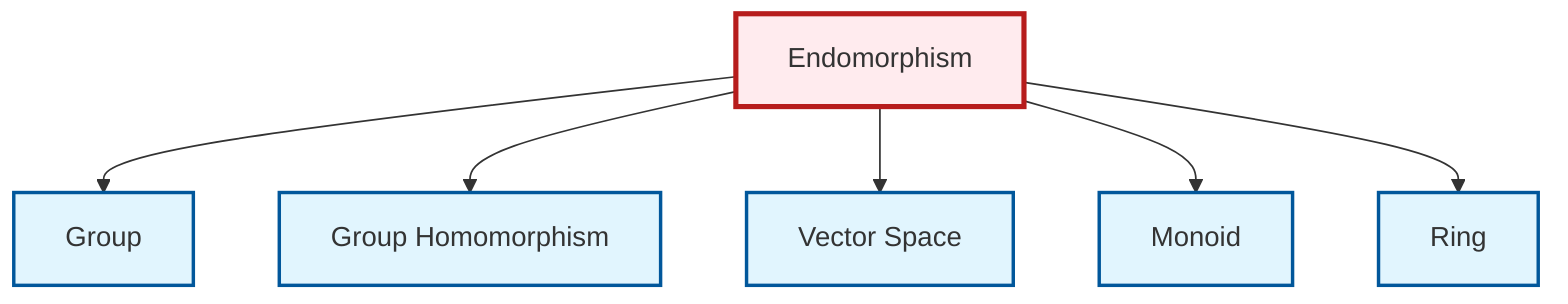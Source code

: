 graph TD
    classDef definition fill:#e1f5fe,stroke:#01579b,stroke-width:2px
    classDef theorem fill:#f3e5f5,stroke:#4a148c,stroke-width:2px
    classDef axiom fill:#fff3e0,stroke:#e65100,stroke-width:2px
    classDef example fill:#e8f5e9,stroke:#1b5e20,stroke-width:2px
    classDef current fill:#ffebee,stroke:#b71c1c,stroke-width:3px
    def-monoid["Monoid"]:::definition
    def-homomorphism["Group Homomorphism"]:::definition
    def-endomorphism["Endomorphism"]:::definition
    def-group["Group"]:::definition
    def-ring["Ring"]:::definition
    def-vector-space["Vector Space"]:::definition
    def-endomorphism --> def-group
    def-endomorphism --> def-homomorphism
    def-endomorphism --> def-vector-space
    def-endomorphism --> def-monoid
    def-endomorphism --> def-ring
    class def-endomorphism current